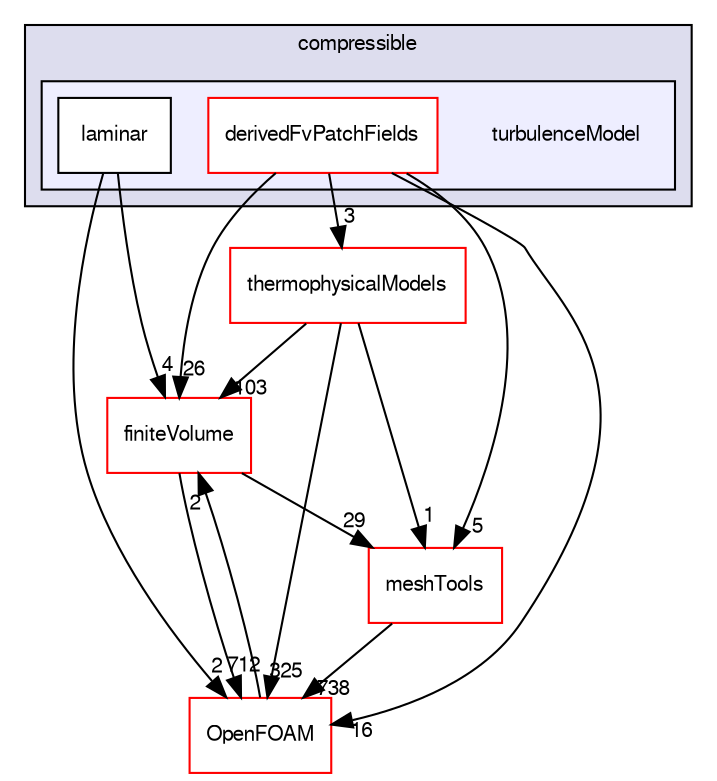 digraph "src/turbulenceModels/compressible/turbulenceModel" {
  bgcolor=transparent;
  compound=true
  node [ fontsize="10", fontname="FreeSans"];
  edge [ labelfontsize="10", labelfontname="FreeSans"];
  subgraph clusterdir_fe415f1a04ed06e1a720b95524c49ad2 {
    graph [ bgcolor="#ddddee", pencolor="black", label="compressible" fontname="FreeSans", fontsize="10", URL="dir_fe415f1a04ed06e1a720b95524c49ad2.html"]
  subgraph clusterdir_33b6b394ecf77fffae51839fc5b20a95 {
    graph [ bgcolor="#eeeeff", pencolor="black", label="" URL="dir_33b6b394ecf77fffae51839fc5b20a95.html"];
    dir_33b6b394ecf77fffae51839fc5b20a95 [shape=plaintext label="turbulenceModel"];
    dir_8f6aa822d17729831179b3b352be3d81 [shape=box label="derivedFvPatchFields" color="red" fillcolor="white" style="filled" URL="dir_8f6aa822d17729831179b3b352be3d81.html"];
    dir_8efb14df9685661115b7a2a27b9fd8d2 [shape=box label="laminar" color="black" fillcolor="white" style="filled" URL="dir_8efb14df9685661115b7a2a27b9fd8d2.html"];
  }
  }
  dir_9bd15774b555cf7259a6fa18f99fe99b [shape=box label="finiteVolume" color="red" URL="dir_9bd15774b555cf7259a6fa18f99fe99b.html"];
  dir_ae30ad0bef50cf391b24c614251bb9fd [shape=box label="meshTools" color="red" URL="dir_ae30ad0bef50cf391b24c614251bb9fd.html"];
  dir_2778d089ec5c4f66810b11f753867003 [shape=box label="thermophysicalModels" color="red" URL="dir_2778d089ec5c4f66810b11f753867003.html"];
  dir_c5473ff19b20e6ec4dfe5c310b3778a8 [shape=box label="OpenFOAM" color="red" URL="dir_c5473ff19b20e6ec4dfe5c310b3778a8.html"];
  dir_9bd15774b555cf7259a6fa18f99fe99b->dir_ae30ad0bef50cf391b24c614251bb9fd [headlabel="29", labeldistance=1.5 headhref="dir_000749_001586.html"];
  dir_9bd15774b555cf7259a6fa18f99fe99b->dir_c5473ff19b20e6ec4dfe5c310b3778a8 [headlabel="712", labeldistance=1.5 headhref="dir_000749_001732.html"];
  dir_ae30ad0bef50cf391b24c614251bb9fd->dir_c5473ff19b20e6ec4dfe5c310b3778a8 [headlabel="738", labeldistance=1.5 headhref="dir_001586_001732.html"];
  dir_8efb14df9685661115b7a2a27b9fd8d2->dir_9bd15774b555cf7259a6fa18f99fe99b [headlabel="4", labeldistance=1.5 headhref="dir_000599_000749.html"];
  dir_8efb14df9685661115b7a2a27b9fd8d2->dir_c5473ff19b20e6ec4dfe5c310b3778a8 [headlabel="2", labeldistance=1.5 headhref="dir_000599_001732.html"];
  dir_2778d089ec5c4f66810b11f753867003->dir_9bd15774b555cf7259a6fa18f99fe99b [headlabel="103", labeldistance=1.5 headhref="dir_001070_000749.html"];
  dir_2778d089ec5c4f66810b11f753867003->dir_ae30ad0bef50cf391b24c614251bb9fd [headlabel="1", labeldistance=1.5 headhref="dir_001070_001586.html"];
  dir_2778d089ec5c4f66810b11f753867003->dir_c5473ff19b20e6ec4dfe5c310b3778a8 [headlabel="325", labeldistance=1.5 headhref="dir_001070_001732.html"];
  dir_c5473ff19b20e6ec4dfe5c310b3778a8->dir_9bd15774b555cf7259a6fa18f99fe99b [headlabel="2", labeldistance=1.5 headhref="dir_001732_000749.html"];
  dir_8f6aa822d17729831179b3b352be3d81->dir_9bd15774b555cf7259a6fa18f99fe99b [headlabel="26", labeldistance=1.5 headhref="dir_002946_000749.html"];
  dir_8f6aa822d17729831179b3b352be3d81->dir_ae30ad0bef50cf391b24c614251bb9fd [headlabel="5", labeldistance=1.5 headhref="dir_002946_001586.html"];
  dir_8f6aa822d17729831179b3b352be3d81->dir_2778d089ec5c4f66810b11f753867003 [headlabel="3", labeldistance=1.5 headhref="dir_002946_001070.html"];
  dir_8f6aa822d17729831179b3b352be3d81->dir_c5473ff19b20e6ec4dfe5c310b3778a8 [headlabel="16", labeldistance=1.5 headhref="dir_002946_001732.html"];
}
